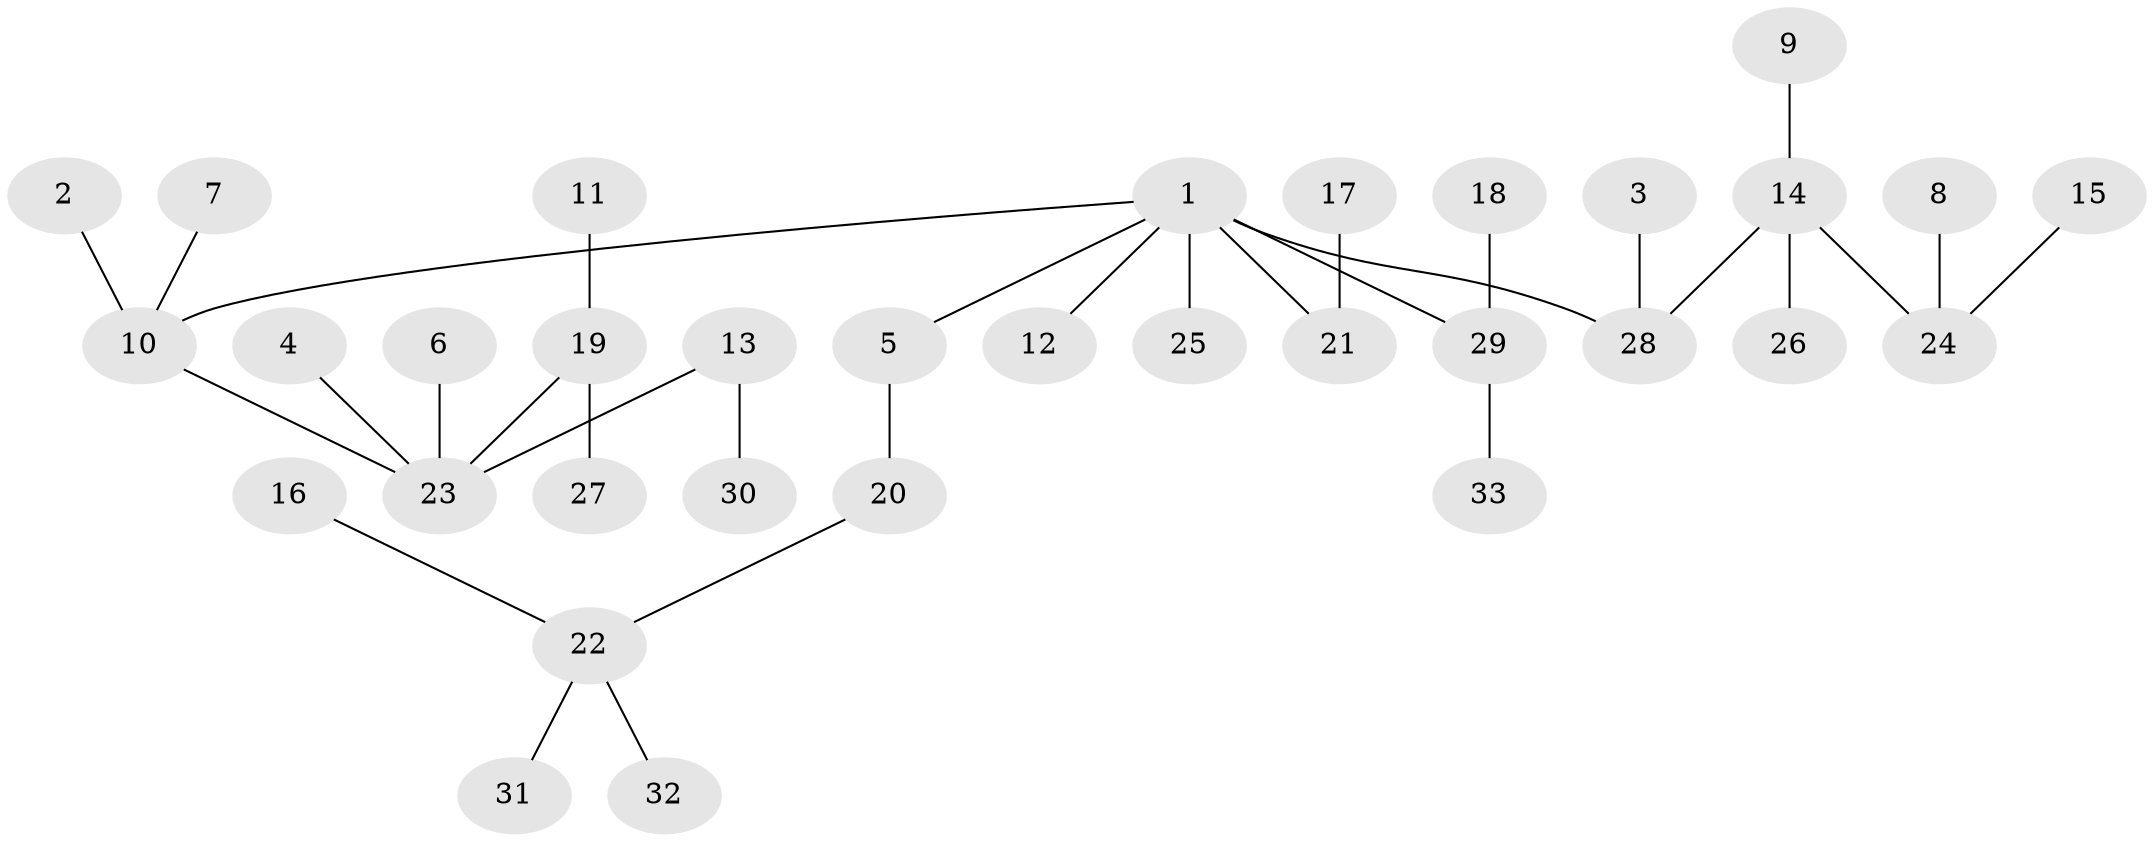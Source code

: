 // original degree distribution, {5: 0.046153846153846156, 4: 0.09230769230769231, 3: 0.09230769230769231, 6: 0.015384615384615385, 1: 0.5076923076923077, 2: 0.24615384615384617}
// Generated by graph-tools (version 1.1) at 2025/26/03/09/25 03:26:25]
// undirected, 33 vertices, 32 edges
graph export_dot {
graph [start="1"]
  node [color=gray90,style=filled];
  1;
  2;
  3;
  4;
  5;
  6;
  7;
  8;
  9;
  10;
  11;
  12;
  13;
  14;
  15;
  16;
  17;
  18;
  19;
  20;
  21;
  22;
  23;
  24;
  25;
  26;
  27;
  28;
  29;
  30;
  31;
  32;
  33;
  1 -- 5 [weight=1.0];
  1 -- 10 [weight=1.0];
  1 -- 12 [weight=1.0];
  1 -- 21 [weight=1.0];
  1 -- 25 [weight=1.0];
  1 -- 28 [weight=1.0];
  1 -- 29 [weight=1.0];
  2 -- 10 [weight=1.0];
  3 -- 28 [weight=1.0];
  4 -- 23 [weight=1.0];
  5 -- 20 [weight=1.0];
  6 -- 23 [weight=1.0];
  7 -- 10 [weight=1.0];
  8 -- 24 [weight=1.0];
  9 -- 14 [weight=1.0];
  10 -- 23 [weight=1.0];
  11 -- 19 [weight=1.0];
  13 -- 23 [weight=1.0];
  13 -- 30 [weight=1.0];
  14 -- 24 [weight=1.0];
  14 -- 26 [weight=1.0];
  14 -- 28 [weight=1.0];
  15 -- 24 [weight=1.0];
  16 -- 22 [weight=1.0];
  17 -- 21 [weight=1.0];
  18 -- 29 [weight=1.0];
  19 -- 23 [weight=1.0];
  19 -- 27 [weight=1.0];
  20 -- 22 [weight=1.0];
  22 -- 31 [weight=1.0];
  22 -- 32 [weight=1.0];
  29 -- 33 [weight=1.0];
}
